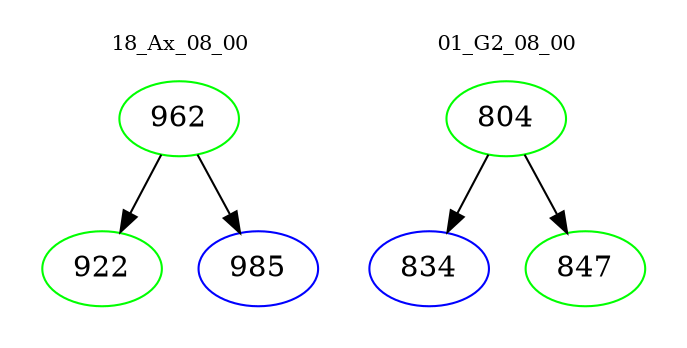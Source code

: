 digraph{
subgraph cluster_0 {
color = white
label = "18_Ax_08_00";
fontsize=10;
T0_962 [label="962", color="green"]
T0_962 -> T0_922 [color="black"]
T0_922 [label="922", color="green"]
T0_962 -> T0_985 [color="black"]
T0_985 [label="985", color="blue"]
}
subgraph cluster_1 {
color = white
label = "01_G2_08_00";
fontsize=10;
T1_804 [label="804", color="green"]
T1_804 -> T1_834 [color="black"]
T1_834 [label="834", color="blue"]
T1_804 -> T1_847 [color="black"]
T1_847 [label="847", color="green"]
}
}
